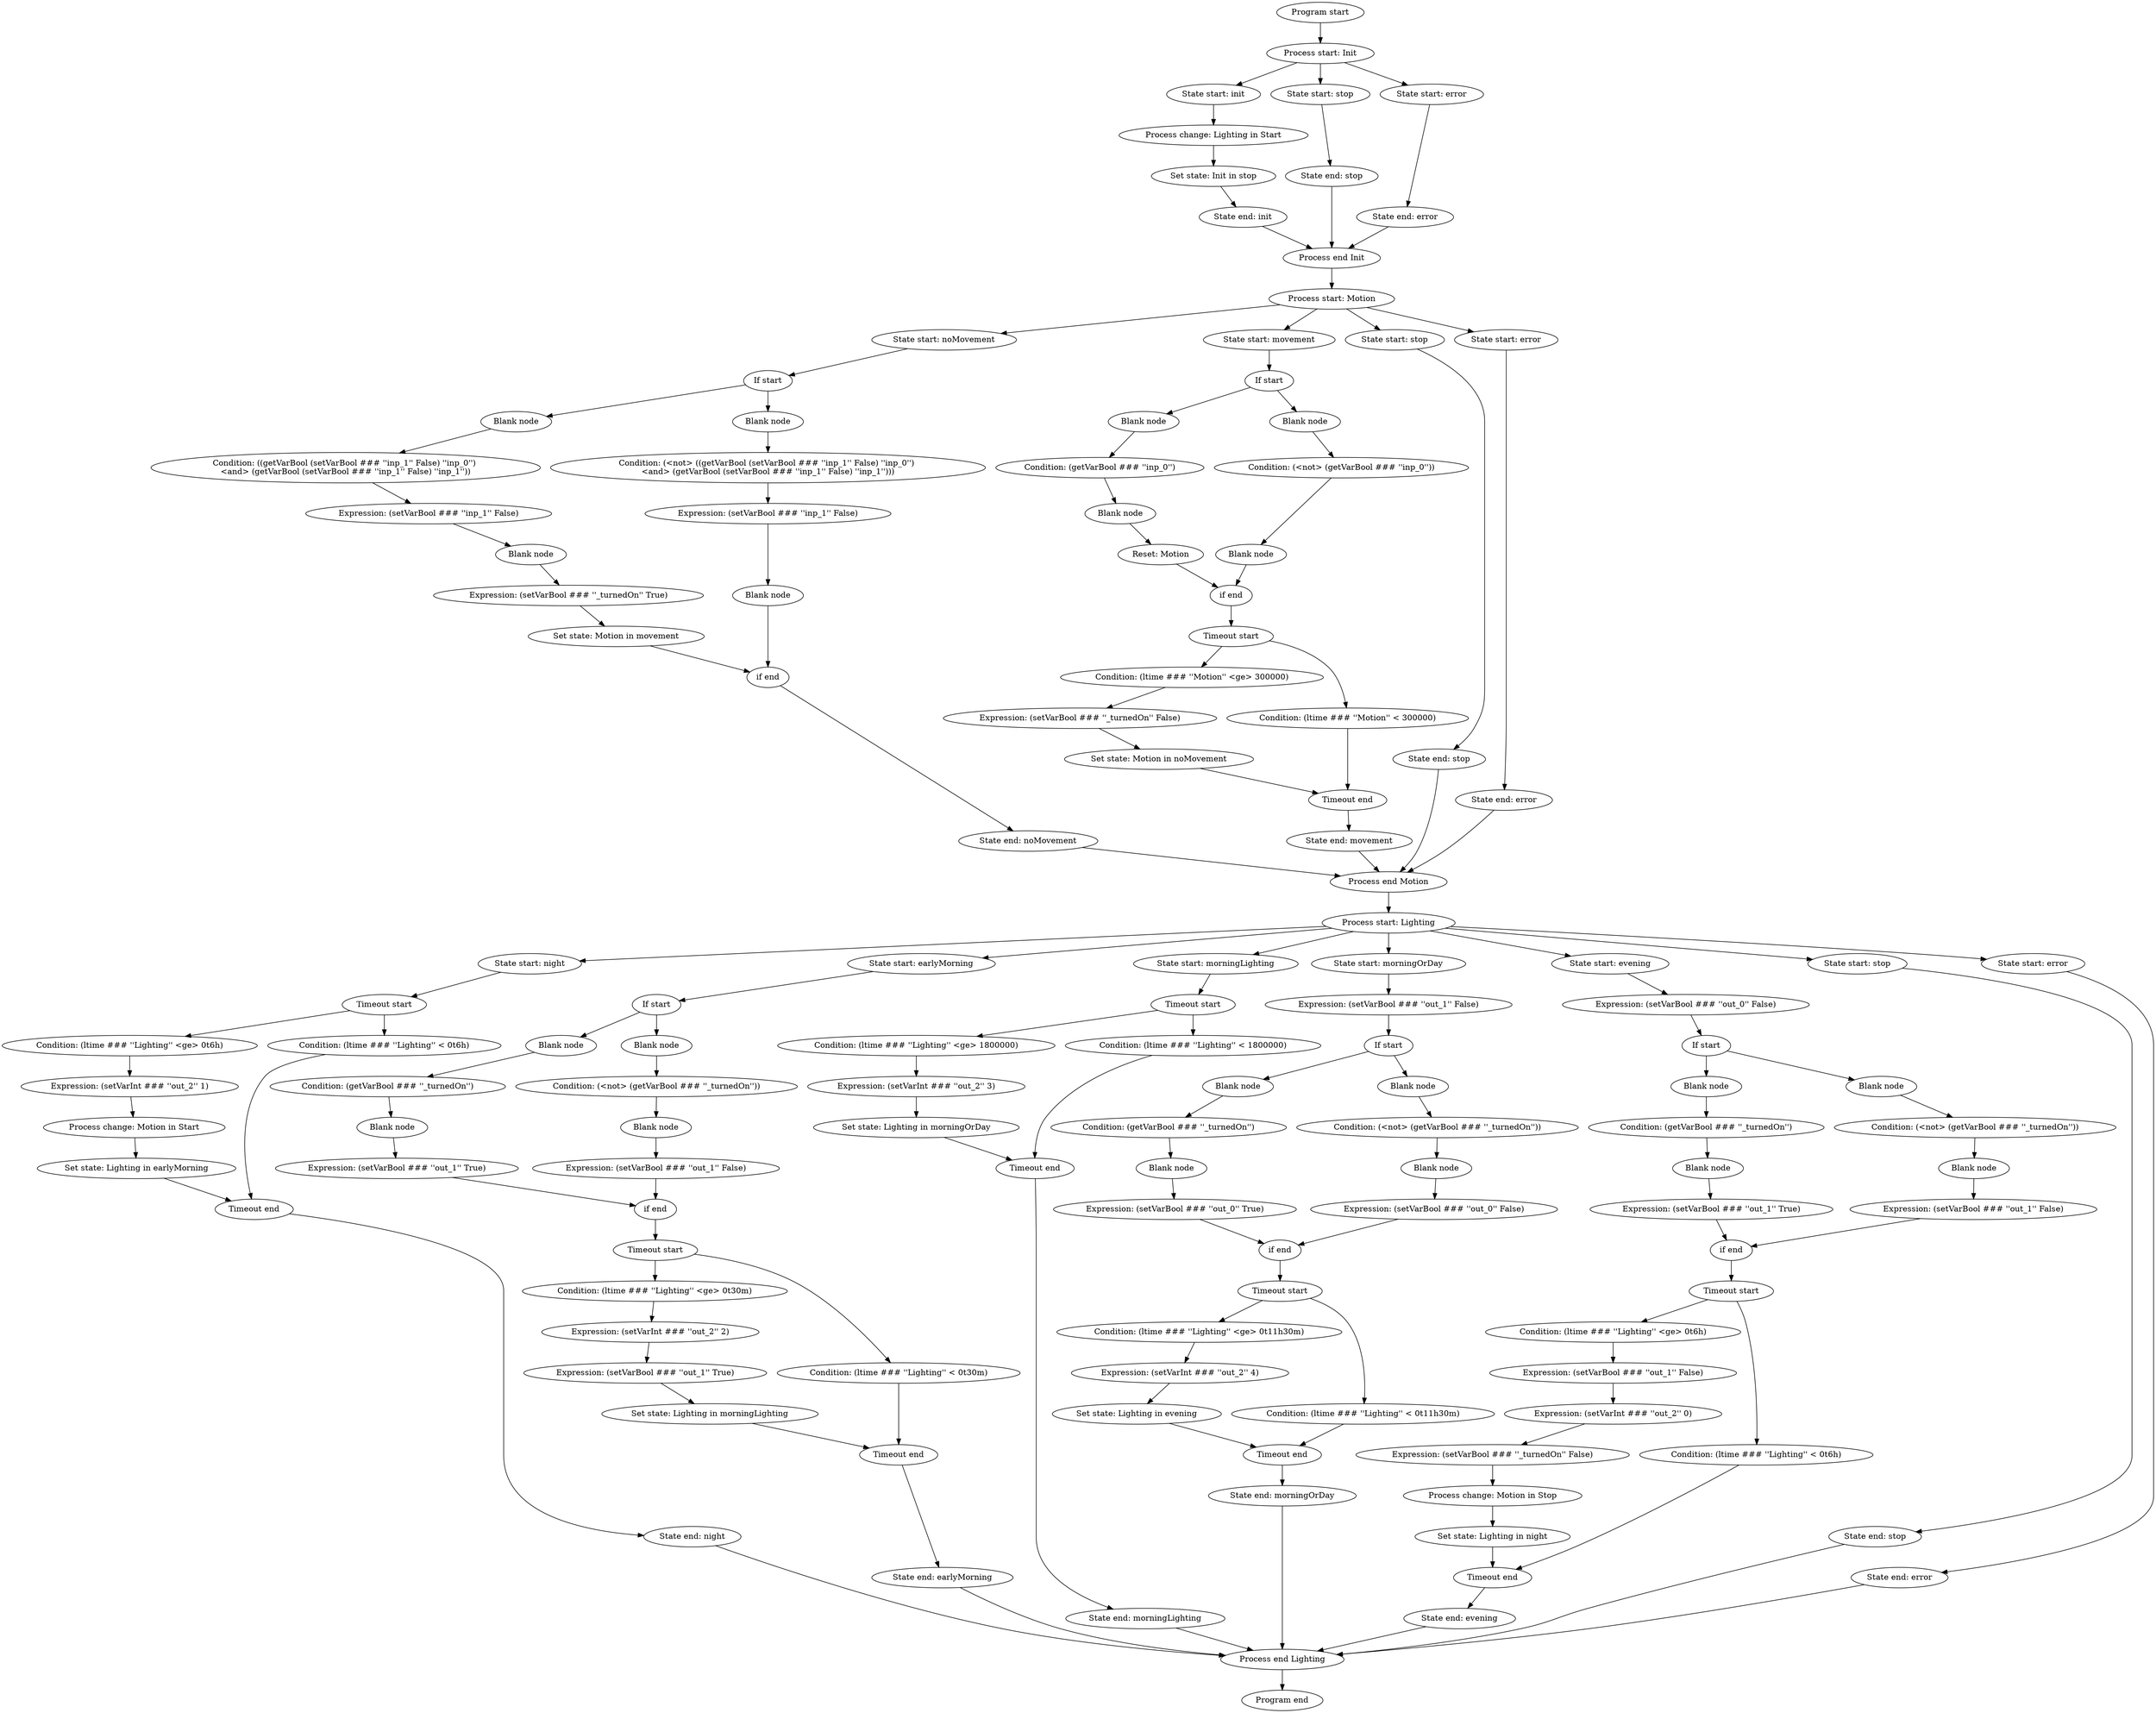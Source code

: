strict digraph G {
  1 [ label="Program start" ];
  2 [ label="Program end" ];
  3 [ label="Process start: Init" ];
  4 [ label="Process end Init" ];
  5 [ label="State start: init" ];
  6 [ label="State end: init" ];
  7 [ label="Process change: Lighting in Start" ];
  8 [ label="Set state: Init in stop" ];
  9 [ label="State start: stop" ];
  10 [ label="State end: stop" ];
  11 [ label="State start: error" ];
  12 [ label="State end: error" ];
  13 [ label="Process start: Motion" ];
  14 [ label="Process end Motion" ];
  15 [ label="State start: noMovement" ];
  16 [ label="State end: noMovement" ];
  17 [ label="If start" ];
  18 [ label="if end" ];
  19 [ label="Blank node" ];
  20 [ label="Blank node" ];
  21 [ label="Condition: ((getVarBool (setVarBool ### ''inp_1'' False) ''inp_0'') 
\<and> (getVarBool (setVarBool ### ''inp_1'' False) ''inp_1''))" ];
  22 [ label="Expression: (setVarBool ### ''inp_1'' False)" ];
  23 [ label="Expression: (setVarBool ### ''_turnedOn'' True)" ];
  24 [ label="Set state: Motion in movement" ];
  25 [ label="Blank node" ];
  26 [ label="Blank node" ];
  27 [ label="Condition: (\<not> ((getVarBool (setVarBool ### ''inp_1'' False) ''inp_0'') 
\<and> (getVarBool (setVarBool ### ''inp_1'' False) ''inp_1'')))" ];
  28 [ label="Expression: (setVarBool ### ''inp_1'' False)" ];
  29 [ label="State start: movement" ];
  30 [ label="State end: movement" ];
  31 [ label="If start" ];
  32 [ label="if end" ];
  33 [ label="Blank node" ];
  34 [ label="Blank node" ];
  35 [ label="Condition: (getVarBool ### ''inp_0'')" ];
  36 [ label="Reset: Motion" ];
  37 [ label="Blank node" ];
  38 [ label="Blank node" ];
  39 [ label="Condition: (\<not> (getVarBool ### ''inp_0''))" ];
  40 [ label="Timeout start" ];
  41 [ label="Timeout end" ];
  42 [ label="Condition: (ltime ### ''Motion'' \<ge> 300000)" ];
  43 [ label="Expression: (setVarBool ### ''_turnedOn'' False)" ];
  44 [ label="Set state: Motion in noMovement" ];
  45 [ label="Condition: (ltime ### ''Motion'' < 300000)" ];
  46 [ label="State start: stop" ];
  47 [ label="State end: stop" ];
  48 [ label="State start: error" ];
  49 [ label="State end: error" ];
  50 [ label="Process start: Lighting" ];
  51 [ label="Process end Lighting" ];
  52 [ label="State start: night" ];
  53 [ label="State end: night" ];
  54 [ label="Timeout start" ];
  55 [ label="Timeout end" ];
  56 [ label="Condition: (ltime ### ''Lighting'' \<ge> 0t6h)" ];
  57 [ label="Expression: (setVarInt ### ''out_2'' 1)" ];
  58 [ label="Process change: Motion in Start" ];
  59 [ label="Set state: Lighting in earlyMorning" ];
  60 [ label="Condition: (ltime ### ''Lighting'' < 0t6h)" ];
  61 [ label="State start: earlyMorning" ];
  62 [ label="State end: earlyMorning" ];
  63 [ label="If start" ];
  64 [ label="if end" ];
  65 [ label="Blank node" ];
  66 [ label="Blank node" ];
  67 [ label="Condition: (getVarBool ### ''_turnedOn'')" ];
  68 [ label="Expression: (setVarBool ### ''out_1'' True)" ];
  69 [ label="Blank node" ];
  70 [ label="Blank node" ];
  71 [ label="Condition: (\<not> (getVarBool ### ''_turnedOn''))" ];
  72 [ label="Expression: (setVarBool ### ''out_1'' False)" ];
  73 [ label="Timeout start" ];
  74 [ label="Timeout end" ];
  75 [ label="Condition: (ltime ### ''Lighting'' \<ge> 0t30m)" ];
  76 [ label="Expression: (setVarInt ### ''out_2'' 2)" ];
  77 [ label="Expression: (setVarBool ### ''out_1'' True)" ];
  78 [ label="Set state: Lighting in morningLighting" ];
  79 [ label="Condition: (ltime ### ''Lighting'' < 0t30m)" ];
  80 [ label="State start: morningLighting" ];
  81 [ label="State end: morningLighting" ];
  82 [ label="Timeout start" ];
  83 [ label="Timeout end" ];
  84 [ label="Condition: (ltime ### ''Lighting'' \<ge> 1800000)" ];
  85 [ label="Expression: (setVarInt ### ''out_2'' 3)" ];
  86 [ label="Set state: Lighting in morningOrDay" ];
  87 [ label="Condition: (ltime ### ''Lighting'' < 1800000)" ];
  88 [ label="State start: morningOrDay" ];
  89 [ label="State end: morningOrDay" ];
  90 [ label="Expression: (setVarBool ### ''out_1'' False)" ];
  91 [ label="If start" ];
  92 [ label="if end" ];
  93 [ label="Blank node" ];
  94 [ label="Blank node" ];
  95 [ label="Condition: (getVarBool ### ''_turnedOn'')" ];
  96 [ label="Expression: (setVarBool ### ''out_0'' True)" ];
  97 [ label="Blank node" ];
  98 [ label="Blank node" ];
  99 [ label="Condition: (\<not> (getVarBool ### ''_turnedOn''))" ];
  100 [ label="Expression: (setVarBool ### ''out_0'' False)" ];
  101 [ label="Timeout start" ];
  102 [ label="Timeout end" ];
  103 [ label="Condition: (ltime ### ''Lighting'' \<ge> 0t11h30m)" ];
  104 [ label="Expression: (setVarInt ### ''out_2'' 4)" ];
  105 [ label="Set state: Lighting in evening" ];
  106 [ label="Condition: (ltime ### ''Lighting'' < 0t11h30m)" ];
  107 [ label="State start: evening" ];
  108 [ label="State end: evening" ];
  109 [ label="Expression: (setVarBool ### ''out_0'' False)" ];
  110 [ label="If start" ];
  111 [ label="if end" ];
  112 [ label="Blank node" ];
  113 [ label="Blank node" ];
  114 [ label="Condition: (getVarBool ### ''_turnedOn'')" ];
  115 [ label="Expression: (setVarBool ### ''out_1'' True)" ];
  116 [ label="Blank node" ];
  117 [ label="Blank node" ];
  118 [ label="Condition: (\<not> (getVarBool ### ''_turnedOn''))" ];
  119 [ label="Expression: (setVarBool ### ''out_1'' False)" ];
  120 [ label="Timeout start" ];
  121 [ label="Timeout end" ];
  122 [ label="Condition: (ltime ### ''Lighting'' \<ge> 0t6h)" ];
  123 [ label="Expression: (setVarBool ### ''out_1'' False)" ];
  124 [ label="Expression: (setVarInt ### ''out_2'' 0)" ];
  125 [ label="Expression: (setVarBool ### ''_turnedOn'' False)" ];
  126 [ label="Process change: Motion in Stop" ];
  127 [ label="Set state: Lighting in night" ];
  128 [ label="Condition: (ltime ### ''Lighting'' < 0t6h)" ];
  129 [ label="State start: stop" ];
  130 [ label="State end: stop" ];
  131 [ label="State start: error" ];
  132 [ label="State end: error" ];
  7 -> 8;
  5 -> 7;
  8 -> 6;
  3 -> 5;
  6 -> 4;
  9 -> 10;
  3 -> 9;
  10 -> 4;
  11 -> 12;
  3 -> 11;
  12 -> 4;
  21 -> 22;
  19 -> 21;
  22 -> 20;
  23 -> 24;
  20 -> 23;
  17 -> 19;
  24 -> 18;
  27 -> 28;
  25 -> 27;
  28 -> 26;
  17 -> 25;
  26 -> 18;
  15 -> 17;
  18 -> 16;
  13 -> 15;
  16 -> 14;
  33 -> 35;
  35 -> 34;
  34 -> 36;
  31 -> 33;
  36 -> 32;
  37 -> 39;
  39 -> 38;
  31 -> 37;
  38 -> 32;
  43 -> 44;
  42 -> 43;
  40 -> 42;
  44 -> 41;
  40 -> 45;
  45 -> 41;
  32 -> 40;
  29 -> 31;
  41 -> 30;
  13 -> 29;
  30 -> 14;
  46 -> 47;
  13 -> 46;
  47 -> 14;
  48 -> 49;
  13 -> 48;
  49 -> 14;
  4 -> 13;
  57 -> 58;
  58 -> 59;
  56 -> 57;
  54 -> 56;
  59 -> 55;
  54 -> 60;
  60 -> 55;
  52 -> 54;
  55 -> 53;
  50 -> 52;
  53 -> 51;
  65 -> 67;
  67 -> 66;
  66 -> 68;
  63 -> 65;
  68 -> 64;
  69 -> 71;
  71 -> 70;
  70 -> 72;
  63 -> 69;
  72 -> 64;
  76 -> 77;
  77 -> 78;
  75 -> 76;
  73 -> 75;
  78 -> 74;
  73 -> 79;
  79 -> 74;
  64 -> 73;
  61 -> 63;
  74 -> 62;
  50 -> 61;
  62 -> 51;
  85 -> 86;
  84 -> 85;
  82 -> 84;
  86 -> 83;
  82 -> 87;
  87 -> 83;
  80 -> 82;
  83 -> 81;
  50 -> 80;
  81 -> 51;
  93 -> 95;
  95 -> 94;
  94 -> 96;
  91 -> 93;
  96 -> 92;
  97 -> 99;
  99 -> 98;
  98 -> 100;
  91 -> 97;
  100 -> 92;
  90 -> 91;
  104 -> 105;
  103 -> 104;
  101 -> 103;
  105 -> 102;
  101 -> 106;
  106 -> 102;
  92 -> 101;
  88 -> 90;
  102 -> 89;
  50 -> 88;
  89 -> 51;
  112 -> 114;
  114 -> 113;
  113 -> 115;
  110 -> 112;
  115 -> 111;
  116 -> 118;
  118 -> 117;
  117 -> 119;
  110 -> 116;
  119 -> 111;
  109 -> 110;
  123 -> 124;
  124 -> 125;
  125 -> 126;
  126 -> 127;
  122 -> 123;
  120 -> 122;
  127 -> 121;
  120 -> 128;
  128 -> 121;
  111 -> 120;
  107 -> 109;
  121 -> 108;
  50 -> 107;
  108 -> 51;
  129 -> 130;
  50 -> 129;
  130 -> 51;
  131 -> 132;
  50 -> 131;
  132 -> 51;
  14 -> 50;
  1 -> 3;
  51 -> 2;
}
